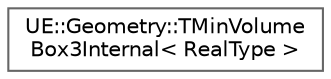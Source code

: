 digraph "Graphical Class Hierarchy"
{
 // INTERACTIVE_SVG=YES
 // LATEX_PDF_SIZE
  bgcolor="transparent";
  edge [fontname=Helvetica,fontsize=10,labelfontname=Helvetica,labelfontsize=10];
  node [fontname=Helvetica,fontsize=10,shape=box,height=0.2,width=0.4];
  rankdir="LR";
  Node0 [id="Node000000",label="UE::Geometry::TMinVolume\lBox3Internal\< RealType \>",height=0.2,width=0.4,color="grey40", fillcolor="white", style="filled",URL="$d2/dca/structUE_1_1Geometry_1_1TMinVolumeBox3Internal.html",tooltip=" "];
}
